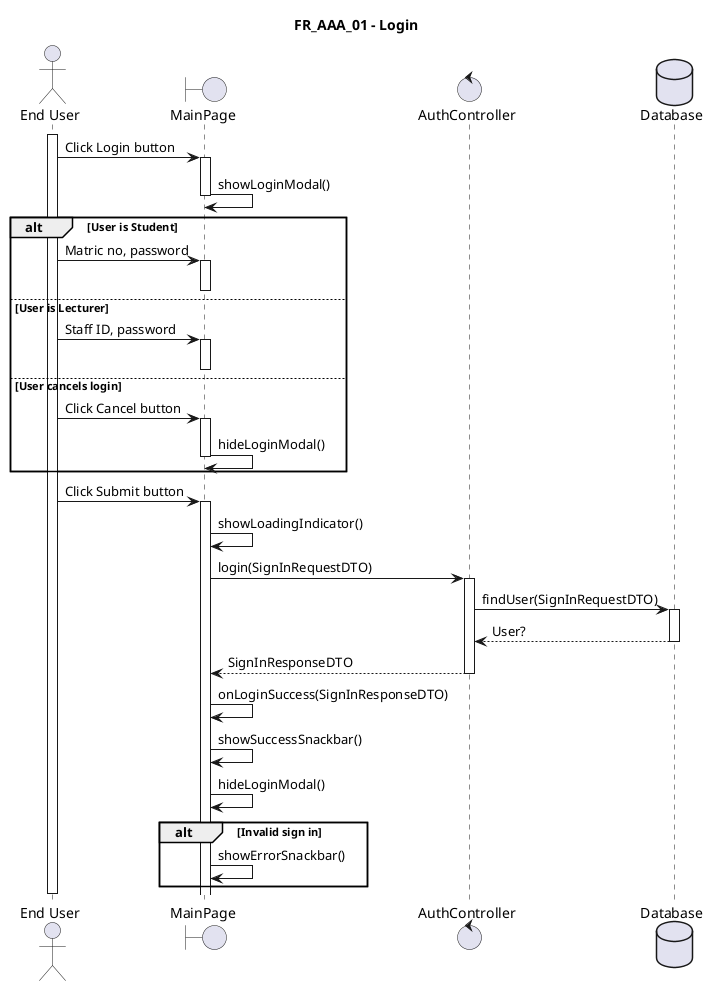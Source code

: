 @startuml FR_AAA_01
title FR_AAA_01 - Login
skinparam maxMessageSize 125


actor "End User" as eu
boundary MainPage as fe
control AuthController as ct
' entity Entity as en
database Database as db

activate eu

eu -> fe ++ : Click Login button
fe -> fe -- : showLoginModal()


alt User is Student
    eu -> fe ++ : Matric no, password
    deactivate fe
else User is Lecturer
    eu -> fe ++ : Staff ID, password
    deactivate fe
else User cancels login
    eu -> fe ++ : Click Cancel button
    fe -> fe --: hideLoginModal()
end


eu -> fe ++ : Click Submit button
fe -> fe : showLoadingIndicator()
fe -> ct ++ : login(SignInRequestDTO)
ct -> db ++ : findUser(SignInRequestDTO)
db --> ct -- : User?
ct --> fe -- : SignInResponseDTO
fe -> fe : onLoginSuccess(SignInResponseDTO)
fe -> fe : showSuccessSnackbar()
fe -> fe : hideLoginModal()

alt Invalid sign in
    fe -> fe : showErrorSnackbar()
end

deactivate eu

@enduml